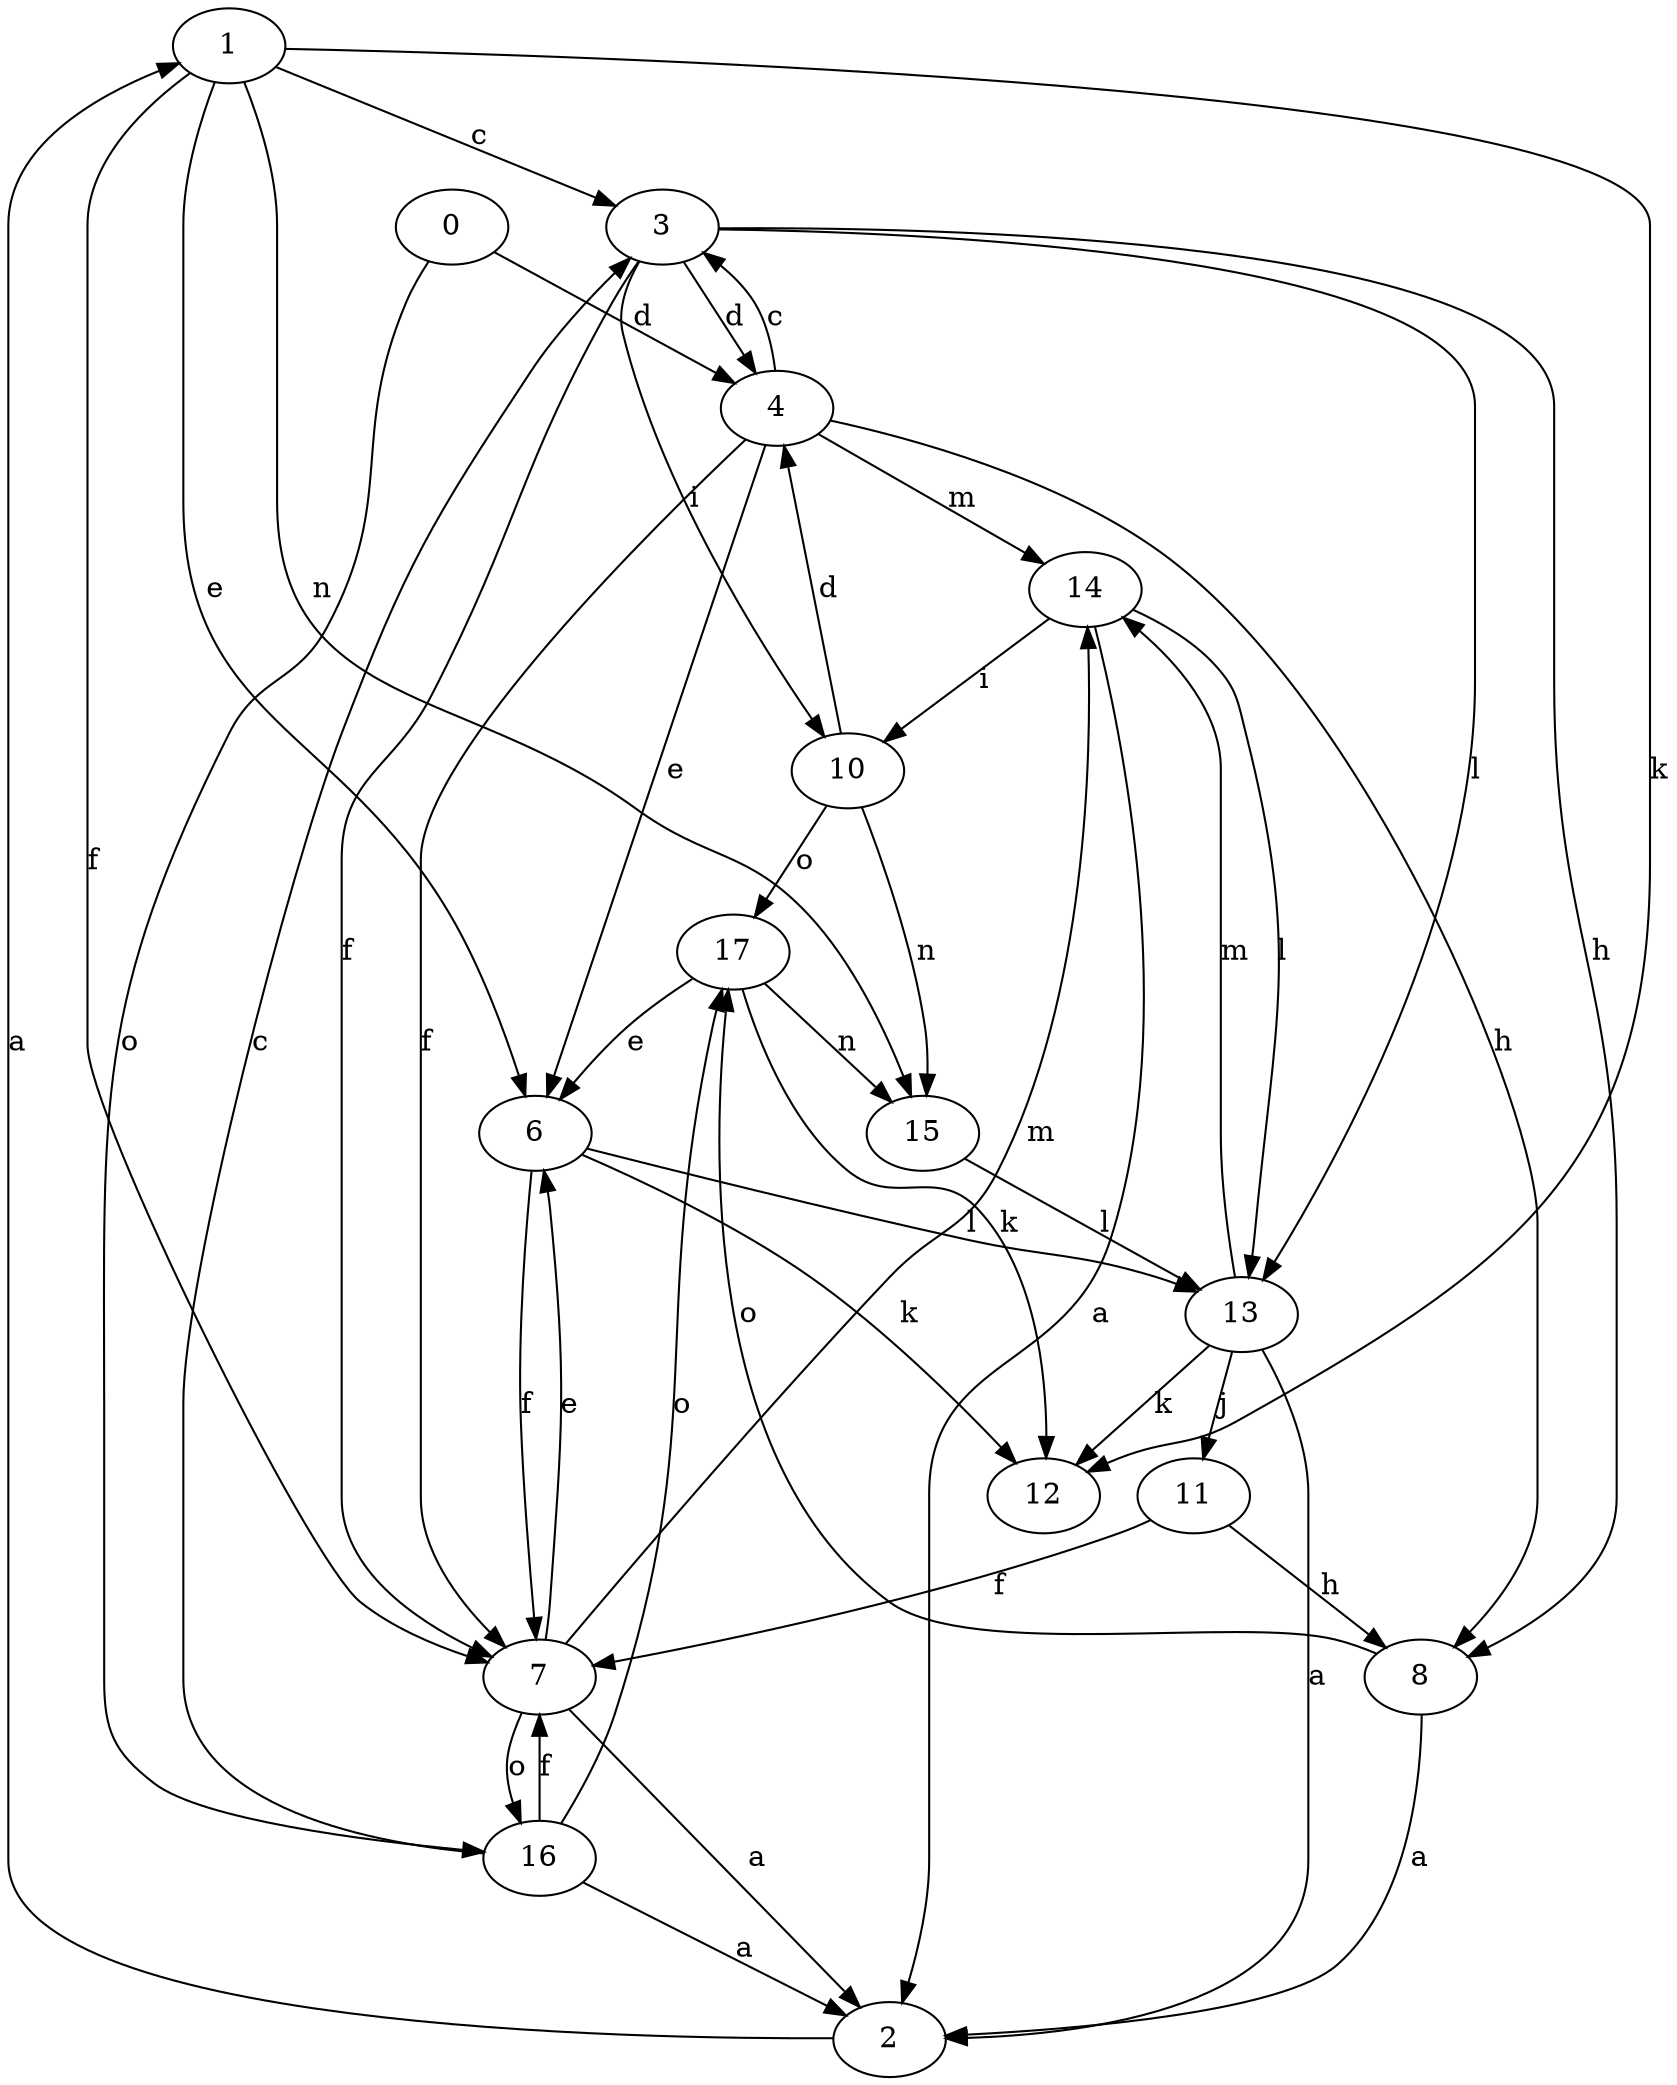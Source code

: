 strict digraph  {
1;
2;
3;
4;
6;
7;
8;
10;
11;
12;
13;
14;
0;
15;
16;
17;
1 -> 3  [label=c];
1 -> 6  [label=e];
1 -> 7  [label=f];
1 -> 12  [label=k];
1 -> 15  [label=n];
2 -> 1  [label=a];
3 -> 4  [label=d];
3 -> 7  [label=f];
3 -> 8  [label=h];
3 -> 10  [label=i];
3 -> 13  [label=l];
4 -> 3  [label=c];
4 -> 6  [label=e];
4 -> 7  [label=f];
4 -> 8  [label=h];
4 -> 14  [label=m];
6 -> 7  [label=f];
6 -> 12  [label=k];
6 -> 13  [label=l];
7 -> 2  [label=a];
7 -> 6  [label=e];
7 -> 14  [label=m];
7 -> 16  [label=o];
8 -> 2  [label=a];
8 -> 17  [label=o];
10 -> 4  [label=d];
10 -> 15  [label=n];
10 -> 17  [label=o];
11 -> 7  [label=f];
11 -> 8  [label=h];
13 -> 2  [label=a];
13 -> 11  [label=j];
13 -> 12  [label=k];
13 -> 14  [label=m];
14 -> 2  [label=a];
14 -> 10  [label=i];
14 -> 13  [label=l];
0 -> 4  [label=d];
0 -> 16  [label=o];
15 -> 13  [label=l];
16 -> 2  [label=a];
16 -> 3  [label=c];
16 -> 7  [label=f];
16 -> 17  [label=o];
17 -> 6  [label=e];
17 -> 12  [label=k];
17 -> 15  [label=n];
}
